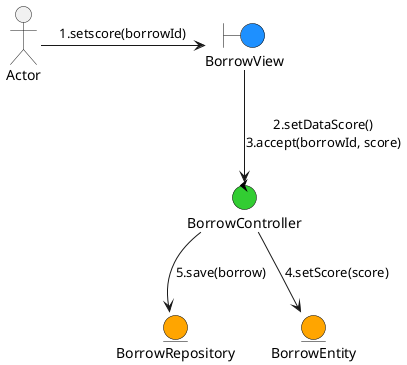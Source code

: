@startuml SetScoreBorrow

skinparam boundary {
  backgroundColor DodgerBlue
  borderColor black
}

skinparam control {
  backgroundColor LimeGreen
  borderColor black
}

skinparam entity {
  backgroundColor Orange
  borderColor black
}

actor Actor
boundary BorrowView
control BorrowController
entity BorrowRepository
entity BorrowEntity

Actor -right-> (BorrowView) : 1.setscore(borrowId)
(BorrowView) --> (BorrowController) : 2.setDataScore()\n3.accept(borrowId, score)
(BorrowController) --> (BorrowEntity) : 4.setScore(score)
(BorrowController) --> (BorrowRepository) : 5.save(borrow)

@enduml